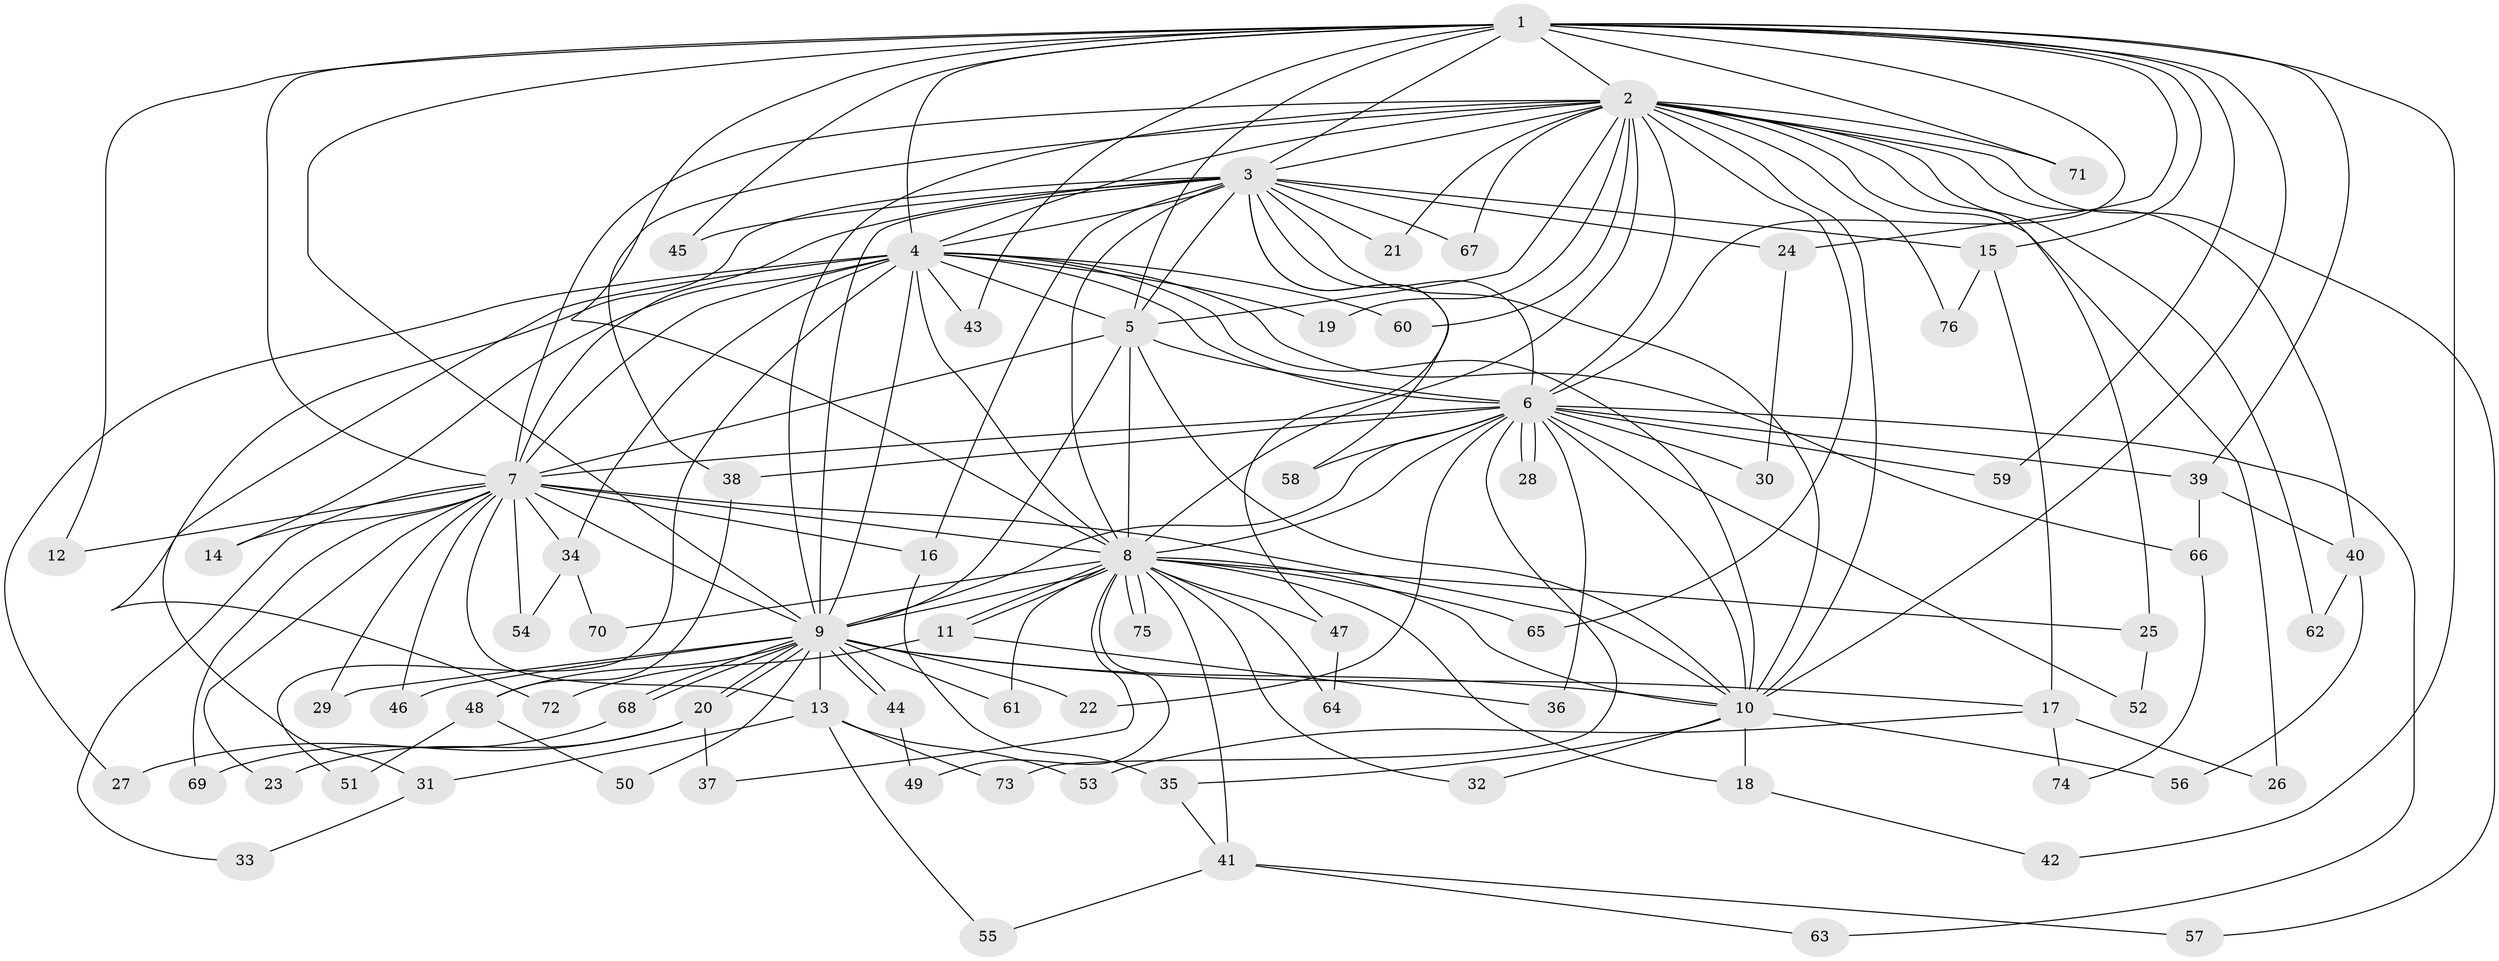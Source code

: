 // Generated by graph-tools (version 1.1) at 2025/49/03/09/25 03:49:28]
// undirected, 76 vertices, 177 edges
graph export_dot {
graph [start="1"]
  node [color=gray90,style=filled];
  1;
  2;
  3;
  4;
  5;
  6;
  7;
  8;
  9;
  10;
  11;
  12;
  13;
  14;
  15;
  16;
  17;
  18;
  19;
  20;
  21;
  22;
  23;
  24;
  25;
  26;
  27;
  28;
  29;
  30;
  31;
  32;
  33;
  34;
  35;
  36;
  37;
  38;
  39;
  40;
  41;
  42;
  43;
  44;
  45;
  46;
  47;
  48;
  49;
  50;
  51;
  52;
  53;
  54;
  55;
  56;
  57;
  58;
  59;
  60;
  61;
  62;
  63;
  64;
  65;
  66;
  67;
  68;
  69;
  70;
  71;
  72;
  73;
  74;
  75;
  76;
  1 -- 2;
  1 -- 3;
  1 -- 4;
  1 -- 5;
  1 -- 6;
  1 -- 7;
  1 -- 8;
  1 -- 9;
  1 -- 10;
  1 -- 12;
  1 -- 15;
  1 -- 24;
  1 -- 39;
  1 -- 42;
  1 -- 43;
  1 -- 45;
  1 -- 59;
  1 -- 71;
  2 -- 3;
  2 -- 4;
  2 -- 5;
  2 -- 6;
  2 -- 7;
  2 -- 8;
  2 -- 9;
  2 -- 10;
  2 -- 19;
  2 -- 21;
  2 -- 25;
  2 -- 26;
  2 -- 38;
  2 -- 40;
  2 -- 57;
  2 -- 60;
  2 -- 62;
  2 -- 65;
  2 -- 67;
  2 -- 71;
  2 -- 76;
  3 -- 4;
  3 -- 5;
  3 -- 6;
  3 -- 7;
  3 -- 8;
  3 -- 9;
  3 -- 10;
  3 -- 15;
  3 -- 16;
  3 -- 21;
  3 -- 24;
  3 -- 45;
  3 -- 47;
  3 -- 58;
  3 -- 67;
  3 -- 72;
  4 -- 5;
  4 -- 6;
  4 -- 7;
  4 -- 8;
  4 -- 9;
  4 -- 10;
  4 -- 14;
  4 -- 19;
  4 -- 27;
  4 -- 31;
  4 -- 34;
  4 -- 43;
  4 -- 51;
  4 -- 60;
  4 -- 66;
  5 -- 6;
  5 -- 7;
  5 -- 8;
  5 -- 9;
  5 -- 10;
  6 -- 7;
  6 -- 8;
  6 -- 9;
  6 -- 10;
  6 -- 22;
  6 -- 28;
  6 -- 28;
  6 -- 30;
  6 -- 36;
  6 -- 38;
  6 -- 39;
  6 -- 52;
  6 -- 58;
  6 -- 59;
  6 -- 63;
  6 -- 73;
  7 -- 8;
  7 -- 9;
  7 -- 10;
  7 -- 12;
  7 -- 13;
  7 -- 14;
  7 -- 16;
  7 -- 23;
  7 -- 29;
  7 -- 33;
  7 -- 34;
  7 -- 46;
  7 -- 54;
  7 -- 69;
  8 -- 9;
  8 -- 10;
  8 -- 11;
  8 -- 11;
  8 -- 18;
  8 -- 25;
  8 -- 32;
  8 -- 37;
  8 -- 41;
  8 -- 47;
  8 -- 49;
  8 -- 61;
  8 -- 64;
  8 -- 65;
  8 -- 70;
  8 -- 75;
  8 -- 75;
  9 -- 10;
  9 -- 13;
  9 -- 17;
  9 -- 20;
  9 -- 20;
  9 -- 22;
  9 -- 29;
  9 -- 44;
  9 -- 44;
  9 -- 46;
  9 -- 48;
  9 -- 50;
  9 -- 61;
  9 -- 68;
  9 -- 68;
  10 -- 18;
  10 -- 32;
  10 -- 35;
  10 -- 56;
  11 -- 36;
  11 -- 72;
  13 -- 31;
  13 -- 53;
  13 -- 55;
  13 -- 73;
  15 -- 17;
  15 -- 76;
  16 -- 35;
  17 -- 26;
  17 -- 53;
  17 -- 74;
  18 -- 42;
  20 -- 23;
  20 -- 27;
  20 -- 37;
  24 -- 30;
  25 -- 52;
  31 -- 33;
  34 -- 54;
  34 -- 70;
  35 -- 41;
  38 -- 48;
  39 -- 40;
  39 -- 66;
  40 -- 56;
  40 -- 62;
  41 -- 55;
  41 -- 57;
  41 -- 63;
  44 -- 49;
  47 -- 64;
  48 -- 50;
  48 -- 51;
  66 -- 74;
  68 -- 69;
}
